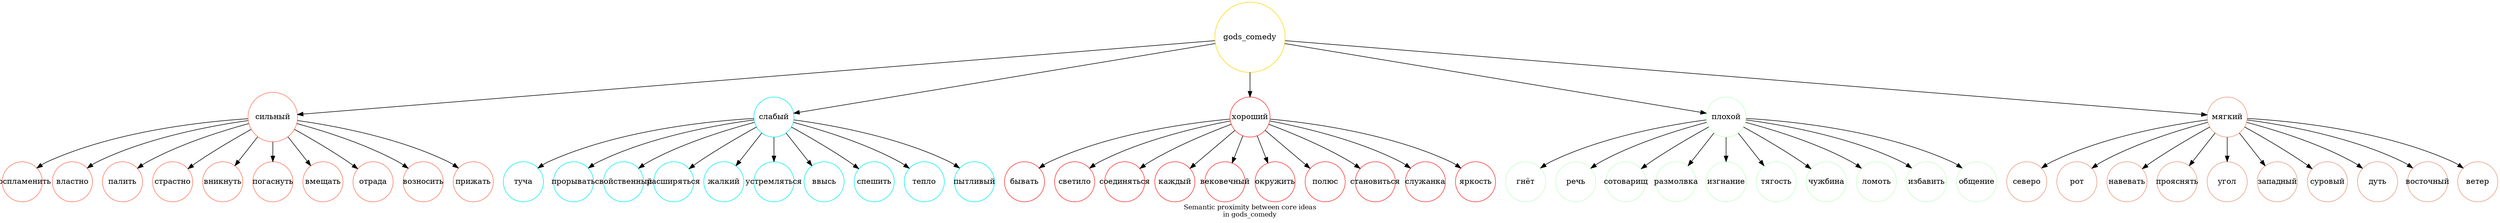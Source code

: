 digraph ideas_with_comparatives_gods_comedy {
	node [color=gold1 shape=circle width=0.7]
	gods_comedy
	node [color=coral1 shape=circle]
	"сильный"
	gods_comedy -> "сильный"
	node [fixedsize=true shape=circle width=1]
	"воспламенить"
	"сильный" -> "воспламенить"
	"властно"
	"сильный" -> "властно"
	"палить"
	"сильный" -> "палить"
	"страстно"
	"сильный" -> "страстно"
	"вникнуть"
	"сильный" -> "вникнуть"
	"погаснуть"
	"сильный" -> "погаснуть"
	"вмещать"
	"сильный" -> "вмещать"
	"отрада"
	"сильный" -> "отрада"
	"возносить"
	"сильный" -> "возносить"
	"прижать"
	"сильный" -> "прижать"
	node [color=cyan2 shape=circle]
	"слабый"
	gods_comedy -> "слабый"
	node [fixedsize=true shape=circle width=1]
	"туча"
	"слабый" -> "туча"
	"прорывать"
	"слабый" -> "прорывать"
	"свойственный"
	"слабый" -> "свойственный"
	"расширяться"
	"слабый" -> "расширяться"
	"жалкий"
	"слабый" -> "жалкий"
	"устремляться"
	"слабый" -> "устремляться"
	"ввысь"
	"слабый" -> "ввысь"
	"спешить"
	"слабый" -> "спешить"
	"тепло"
	"слабый" -> "тепло"
	"пытливый"
	"слабый" -> "пытливый"
	node [color=firebrick1 shape=circle]
	"хороший"
	gods_comedy -> "хороший"
	node [fixedsize=true shape=circle width=1]
	"бывать"
	"хороший" -> "бывать"
	"светило"
	"хороший" -> "светило"
	"соединяться"
	"хороший" -> "соединяться"
	"каждый"
	"хороший" -> "каждый"
	"вековечный"
	"хороший" -> "вековечный"
	"окружить"
	"хороший" -> "окружить"
	"полюс"
	"хороший" -> "полюс"
	"становиться"
	"хороший" -> "становиться"
	"служанка"
	"хороший" -> "служанка"
	"яркость"
	"хороший" -> "яркость"
	node [color=darkseagreen1 shape=circle]
	"плохой"
	gods_comedy -> "плохой"
	node [fixedsize=true shape=circle width=1]
	"гнёт"
	"плохой" -> "гнёт"
	"речь"
	"плохой" -> "речь"
	"сотоварищ"
	"плохой" -> "сотоварищ"
	"размолвка"
	"плохой" -> "размолвка"
	"изгнание"
	"плохой" -> "изгнание"
	"тягость"
	"плохой" -> "тягость"
	"чужбина"
	"плохой" -> "чужбина"
	"ломоть"
	"плохой" -> "ломоть"
	"избавить"
	"плохой" -> "избавить"
	"общение"
	"плохой" -> "общение"
	node [color=darksalmon shape=circle]
	"мягкий"
	gods_comedy -> "мягкий"
	node [fixedsize=true shape=circle width=1]
	"северо"
	"мягкий" -> "северо"
	"рот"
	"мягкий" -> "рот"
	"навевать"
	"мягкий" -> "навевать"
	"прояснять"
	"мягкий" -> "прояснять"
	"угол"
	"мягкий" -> "угол"
	"западный"
	"мягкий" -> "западный"
	"суровый"
	"мягкий" -> "суровый"
	"дуть"
	"мягкий" -> "дуть"
	"восточный"
	"мягкий" -> "восточный"
	"ветер"
	"мягкий" -> "ветер"
	overlap=false
	label="Semantic proximity between core ideas\nin gods_comedy"
	fontsize=12
}
